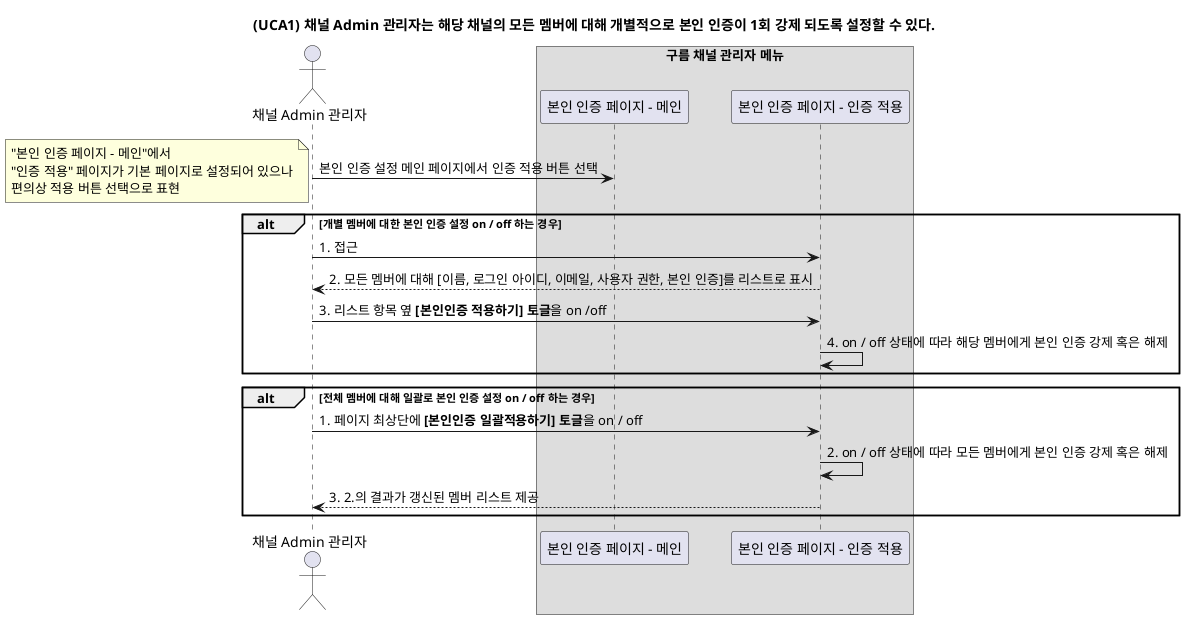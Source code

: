 @startuml

title (UCA1) 채널 Admin 관리자는 해당 채널의 모든 멤버에 대해 개별적으로 본인 인증이 1회 강제 되도록 설정할 수 있다.

actor "채널 Admin 관리자"

box "구름 채널 관리자 메뉴"
participant "본인 인증 페이지 - 메인"
participant "본인 인증 페이지 - 인증 적용"
endbox

"채널 Admin 관리자" -> "본인 인증 페이지 - 메인" : 본인 인증 설정 메인 페이지에서 인증 적용 버튼 선택
note left
"본인 인증 페이지 - 메인"에서
"인증 적용" 페이지가 기본 페이지로 설정되어 있으나
편의상 적용 버튼 선택으로 표현
end note


alt 개별 멤버에 대한 본인 인증 설정 on / off 하는 경우
"채널 Admin 관리자" -> "본인 인증 페이지 - 인증 적용" : 1. 접근
"본인 인증 페이지 - 인증 적용" --> "채널 Admin 관리자" : 2. 모든 멤버에 대해 [이름, 로그인 아이디, 이메일, 사용자 권한, 본인 인증]를 리스트로 표시
"채널 Admin 관리자" -> "본인 인증 페이지 - 인증 적용" : 3. 리스트 항목 옆 **[본인인증 적용하기] 토글**을 on /off
"본인 인증 페이지 - 인증 적용" -> "본인 인증 페이지 - 인증 적용" : 4. on / off 상태에 따라 해당 멤버에게 본인 인증 강제 혹은 해제
end

alt 전체 멤버에 대해 일괄로 본인 인증 설정 on / off 하는 경우
"채널 Admin 관리자" -> "본인 인증 페이지 - 인증 적용" : 1. 페이지 최상단에 **[본인인증 일괄적용하기] 토글**을 on / off
"본인 인증 페이지 - 인증 적용" -> "본인 인증 페이지 - 인증 적용" : 2. on / off 상태에 따라 모든 멤버에게 본인 인증 강제 혹은 해제
"본인 인증 페이지 - 인증 적용" --> "채널 Admin 관리자" : 3. 2.의 결과가 갱신된 멤버 리스트 제공
end
@enduml